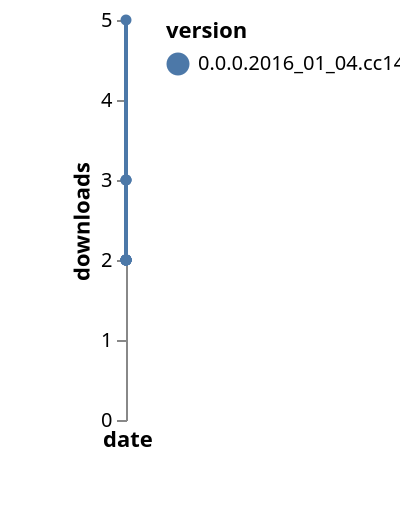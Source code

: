 {"$schema": "https://vega.github.io/schema/vega-lite/v5.json", "description": "A simple bar chart with embedded data.", "data": {"values": [{"date": "2021-09-03", "total": 2527, "delta": 3, "version": "0.0.0.2016_01_04.cc14e52"}, {"date": "2021-09-04", "total": 2529, "delta": 2, "version": "0.0.0.2016_01_04.cc14e52"}, {"date": "2021-09-05", "total": 2531, "delta": 2, "version": "0.0.0.2016_01_04.cc14e52"}, {"date": "2021-09-06", "total": 2533, "delta": 2, "version": "0.0.0.2016_01_04.cc14e52"}, {"date": "2021-09-07", "total": 2536, "delta": 3, "version": "0.0.0.2016_01_04.cc14e52"}, {"date": "2021-09-08", "total": 2541, "delta": 5, "version": "0.0.0.2016_01_04.cc14e52"}, {"date": "2021-09-09", "total": 2543, "delta": 2, "version": "0.0.0.2016_01_04.cc14e52"}, {"date": "2021-09-10", "total": 2546, "delta": 3, "version": "0.0.0.2016_01_04.cc14e52"}, {"date": "2021-09-11", "total": 2548, "delta": 2, "version": "0.0.0.2016_01_04.cc14e52"}, {"date": "2021-09-12", "total": 2550, "delta": 2, "version": "0.0.0.2016_01_04.cc14e52"}, {"date": "2021-09-13", "total": 2552, "delta": 2, "version": "0.0.0.2016_01_04.cc14e52"}, {"date": "2021-09-14", "total": 2554, "delta": 2, "version": "0.0.0.2016_01_04.cc14e52"}, {"date": "2021-09-15", "total": 2556, "delta": 2, "version": "0.0.0.2016_01_04.cc14e52"}, {"date": "2021-09-16", "total": 2558, "delta": 2, "version": "0.0.0.2016_01_04.cc14e52"}]}, "width": "container", "mark": {"type": "line", "point": {"filled": true}}, "encoding": {"x": {"field": "date", "type": "temporal", "timeUnit": "yearmonthdate", "title": "date", "axis": {"labelAngle": -15}}, "y": {"field": "delta", "type": "quantitative", "title": "downloads"}, "color": {"field": "version", "type": "nominal"}, "tooltip": {"field": "delta"}}}